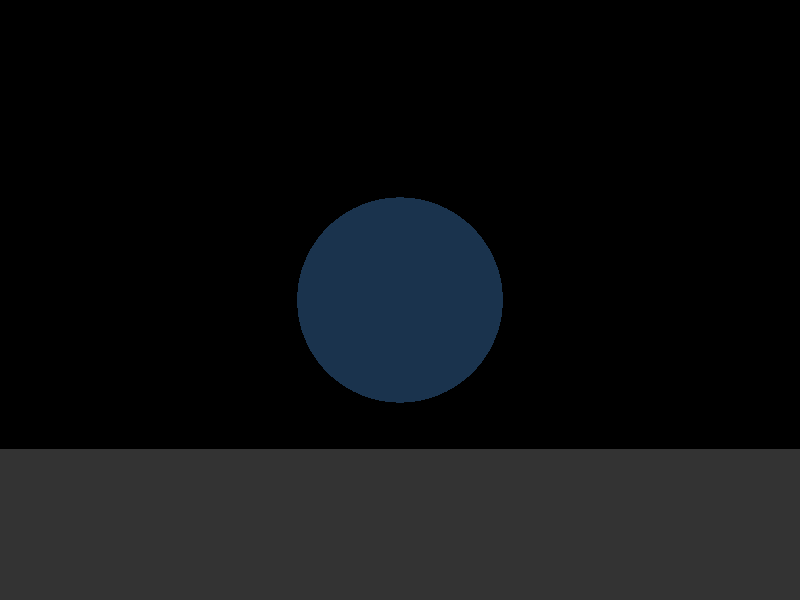 sphere { <0.5, 1.5, 2.5>, 0.7
  pigment { color rgb <0.1, 0.2, 0.3>}
  finish {
    ambient 0.5 diffuse 0.3
    specular 0.7
    reflection 0.6
    phong_size 60
  }
}

camera
{
  location <0, 0.5, -1.5>
  look_at <0.5, 1.5, 2.5>
}

light_source
{
    <2, 2, 1>, 1
}

/*
triangle
{
    <1, 2, 3>, <4, 5, 6>, <7, 8, 9>
    pigment {color rgb <0.1, 0.2, 0.3>} // or rgb 1
    finish
    {
        ambient 1
        diffuse 0
        phong 5
    }
}
*/

plane
{
    <0, 1, 0>, -1
    finish
    {
        ambient 1
        diffuse 1
    }
    pigment
    {
        color rgb <0.2, 0.2, 0.2>
    }
}

box
{
    <1, 1, -1>, <2, 2, -2>
    pigment
    {
        color rgb 1
    }
    finish
    {
        specular 1
        phong_size 64
    }
}
